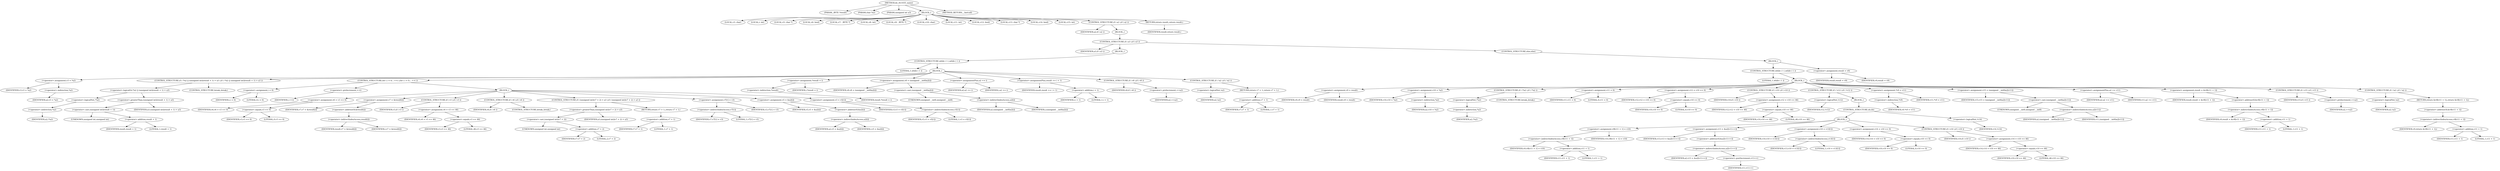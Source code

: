digraph do_rfc1035_name {  
"1000114" [label = "(METHOD,do_rfc1035_name)" ]
"1000115" [label = "(PARAM,_BYTE *result)" ]
"1000116" [label = "(PARAM,char *a2)" ]
"1000117" [label = "(PARAM,unsigned int a3)" ]
"1000118" [label = "(BLOCK,,)" ]
"1000119" [label = "(LOCAL,v3: char)" ]
"1000120" [label = "(LOCAL,i: int)" ]
"1000121" [label = "(LOCAL,v5: char *)" ]
"1000122" [label = "(LOCAL,v6: bool)" ]
"1000123" [label = "(LOCAL,v7: _BYTE *)" ]
"1000124" [label = "(LOCAL,v8: int)" ]
"1000125" [label = "(LOCAL,v9: _BYTE *)" ]
"1000126" [label = "(LOCAL,v10: char)" ]
"1000127" [label = "(LOCAL,v11: int)" ]
"1000128" [label = "(LOCAL,v12: bool)" ]
"1000129" [label = "(LOCAL,v13: char *)" ]
"1000130" [label = "(LOCAL,v14: bool)" ]
"1000131" [label = "(LOCAL,v15: int)" ]
"1000132" [label = "(CONTROL_STRUCTURE,if ( a2 ),if ( a2 ))" ]
"1000133" [label = "(IDENTIFIER,a2,if ( a2 ))" ]
"1000134" [label = "(BLOCK,,)" ]
"1000135" [label = "(CONTROL_STRUCTURE,if ( a3 ),if ( a3 ))" ]
"1000136" [label = "(IDENTIFIER,a3,if ( a3 ))" ]
"1000137" [label = "(BLOCK,,)" ]
"1000138" [label = "(CONTROL_STRUCTURE,while ( 1 ),while ( 1 ))" ]
"1000139" [label = "(LITERAL,1,while ( 1 ))" ]
"1000140" [label = "(BLOCK,,)" ]
"1000141" [label = "(<operator>.assignment,v3 = *a2)" ]
"1000142" [label = "(IDENTIFIER,v3,v3 = *a2)" ]
"1000143" [label = "(<operator>.indirection,*a2)" ]
"1000144" [label = "(IDENTIFIER,a2,v3 = *a2)" ]
"1000145" [label = "(CONTROL_STRUCTURE,if ( !*a2 || (unsigned int)(result + 1) > a3 ),if ( !*a2 || (unsigned int)(result + 1) > a3 ))" ]
"1000146" [label = "(<operator>.logicalOr,!*a2 || (unsigned int)(result + 1) > a3)" ]
"1000147" [label = "(<operator>.logicalNot,!*a2)" ]
"1000148" [label = "(<operator>.indirection,*a2)" ]
"1000149" [label = "(IDENTIFIER,a2,!*a2)" ]
"1000150" [label = "(<operator>.greaterThan,(unsigned int)(result + 1) > a3)" ]
"1000151" [label = "(<operator>.cast,(unsigned int)(result + 1))" ]
"1000152" [label = "(UNKNOWN,unsigned int,unsigned int)" ]
"1000153" [label = "(<operator>.addition,result + 1)" ]
"1000154" [label = "(IDENTIFIER,result,result + 1)" ]
"1000155" [label = "(LITERAL,1,result + 1)" ]
"1000156" [label = "(IDENTIFIER,a3,(unsigned int)(result + 1) > a3)" ]
"1000157" [label = "(CONTROL_STRUCTURE,break;,break;)" ]
"1000158" [label = "(CONTROL_STRUCTURE,for ( i = 0; ; ++i ),for ( i = 0; ; ++i ))" ]
"1000159" [label = "(<operator>.assignment,i = 0)" ]
"1000160" [label = "(IDENTIFIER,i,i = 0)" ]
"1000161" [label = "(LITERAL,0,i = 0)" ]
"1000162" [label = "(<operator>.preIncrement,++i)" ]
"1000163" [label = "(IDENTIFIER,i,++i)" ]
"1000164" [label = "(BLOCK,,)" ]
"1000165" [label = "(<operator>.assignment,v6 = v3 == 0)" ]
"1000166" [label = "(IDENTIFIER,v6,v6 = v3 == 0)" ]
"1000167" [label = "(<operator>.equals,v3 == 0)" ]
"1000168" [label = "(IDENTIFIER,v3,v3 == 0)" ]
"1000169" [label = "(LITERAL,0,v3 == 0)" ]
"1000170" [label = "(<operator>.assignment,v7 = &result[i])" ]
"1000171" [label = "(IDENTIFIER,v7,v7 = &result[i])" ]
"1000172" [label = "(<operator>.addressOf,&result[i])" ]
"1000173" [label = "(<operator>.indirectIndexAccess,result[i])" ]
"1000174" [label = "(IDENTIFIER,result,v7 = &result[i])" ]
"1000175" [label = "(IDENTIFIER,i,v7 = &result[i])" ]
"1000176" [label = "(CONTROL_STRUCTURE,if ( v3 ),if ( v3 ))" ]
"1000177" [label = "(IDENTIFIER,v3,if ( v3 ))" ]
"1000178" [label = "(<operator>.assignment,v6 = v3 == 46)" ]
"1000179" [label = "(IDENTIFIER,v6,v6 = v3 == 46)" ]
"1000180" [label = "(<operator>.equals,v3 == 46)" ]
"1000181" [label = "(IDENTIFIER,v3,v3 == 46)" ]
"1000182" [label = "(LITERAL,46,v3 == 46)" ]
"1000183" [label = "(CONTROL_STRUCTURE,if ( v6 ),if ( v6 ))" ]
"1000184" [label = "(IDENTIFIER,v6,if ( v6 ))" ]
"1000185" [label = "(CONTROL_STRUCTURE,break;,break;)" ]
"1000186" [label = "(CONTROL_STRUCTURE,if ( (unsigned int)(v7 + 2) > a3 ),if ( (unsigned int)(v7 + 2) > a3 ))" ]
"1000187" [label = "(<operator>.greaterThan,(unsigned int)(v7 + 2) > a3)" ]
"1000188" [label = "(<operator>.cast,(unsigned int)(v7 + 2))" ]
"1000189" [label = "(UNKNOWN,unsigned int,unsigned int)" ]
"1000190" [label = "(<operator>.addition,v7 + 2)" ]
"1000191" [label = "(IDENTIFIER,v7,v7 + 2)" ]
"1000192" [label = "(LITERAL,2,v7 + 2)" ]
"1000193" [label = "(IDENTIFIER,a3,(unsigned int)(v7 + 2) > a3)" ]
"1000194" [label = "(RETURN,return v7 + 1;,return v7 + 1;)" ]
"1000195" [label = "(<operator>.addition,v7 + 1)" ]
"1000196" [label = "(IDENTIFIER,v7,v7 + 1)" ]
"1000197" [label = "(LITERAL,1,v7 + 1)" ]
"1000198" [label = "(<operator>.assignment,v7[1] = v3)" ]
"1000199" [label = "(<operator>.indirectIndexAccess,v7[1])" ]
"1000200" [label = "(IDENTIFIER,v7,v7[1] = v3)" ]
"1000201" [label = "(LITERAL,1,v7[1] = v3)" ]
"1000202" [label = "(IDENTIFIER,v3,v7[1] = v3)" ]
"1000203" [label = "(<operator>.assignment,v5 = &a2[i])" ]
"1000204" [label = "(IDENTIFIER,v5,v5 = &a2[i])" ]
"1000205" [label = "(<operator>.addressOf,&a2[i])" ]
"1000206" [label = "(<operator>.indirectIndexAccess,a2[i])" ]
"1000207" [label = "(IDENTIFIER,a2,v5 = &a2[i])" ]
"1000208" [label = "(IDENTIFIER,i,v5 = &a2[i])" ]
"1000209" [label = "(<operator>.assignment,v3 = v5[1])" ]
"1000210" [label = "(IDENTIFIER,v3,v3 = v5[1])" ]
"1000211" [label = "(<operator>.indirectIndexAccess,v5[1])" ]
"1000212" [label = "(IDENTIFIER,v5,v3 = v5[1])" ]
"1000213" [label = "(LITERAL,1,v3 = v5[1])" ]
"1000214" [label = "(<operator>.assignment,*result = i)" ]
"1000215" [label = "(<operator>.indirection,*result)" ]
"1000216" [label = "(IDENTIFIER,result,*result = i)" ]
"1000217" [label = "(IDENTIFIER,i,*result = i)" ]
"1000218" [label = "(<operator>.assignment,v8 = (unsigned __int8)a2[i])" ]
"1000219" [label = "(IDENTIFIER,v8,v8 = (unsigned __int8)a2[i])" ]
"1000220" [label = "(<operator>.cast,(unsigned __int8)a2[i])" ]
"1000221" [label = "(UNKNOWN,unsigned __int8,unsigned __int8)" ]
"1000222" [label = "(<operator>.indirectIndexAccess,a2[i])" ]
"1000223" [label = "(IDENTIFIER,a2,(unsigned __int8)a2[i])" ]
"1000224" [label = "(IDENTIFIER,i,(unsigned __int8)a2[i])" ]
"1000225" [label = "(<operator>.assignmentPlus,a2 += i)" ]
"1000226" [label = "(IDENTIFIER,a2,a2 += i)" ]
"1000227" [label = "(IDENTIFIER,i,a2 += i)" ]
"1000228" [label = "(<operator>.assignmentPlus,result += i + 1)" ]
"1000229" [label = "(IDENTIFIER,result,result += i + 1)" ]
"1000230" [label = "(<operator>.addition,i + 1)" ]
"1000231" [label = "(IDENTIFIER,i,i + 1)" ]
"1000232" [label = "(LITERAL,1,i + 1)" ]
"1000233" [label = "(CONTROL_STRUCTURE,if ( v8 ),if ( v8 ))" ]
"1000234" [label = "(IDENTIFIER,v8,if ( v8 ))" ]
"1000235" [label = "(<operator>.preIncrement,++a2)" ]
"1000236" [label = "(IDENTIFIER,a2,++a2)" ]
"1000237" [label = "(CONTROL_STRUCTURE,if ( !a2 ),if ( !a2 ))" ]
"1000238" [label = "(<operator>.logicalNot,!a2)" ]
"1000239" [label = "(IDENTIFIER,a2,!a2)" ]
"1000240" [label = "(RETURN,return v7 + 1;,return v7 + 1;)" ]
"1000241" [label = "(<operator>.addition,v7 + 1)" ]
"1000242" [label = "(IDENTIFIER,v7,v7 + 1)" ]
"1000243" [label = "(LITERAL,1,v7 + 1)" ]
"1000244" [label = "(CONTROL_STRUCTURE,else,else)" ]
"1000245" [label = "(BLOCK,,)" ]
"1000246" [label = "(CONTROL_STRUCTURE,while ( 1 ),while ( 1 ))" ]
"1000247" [label = "(LITERAL,1,while ( 1 ))" ]
"1000248" [label = "(BLOCK,,)" ]
"1000249" [label = "(<operator>.assignment,v9 = result)" ]
"1000250" [label = "(IDENTIFIER,v9,v9 = result)" ]
"1000251" [label = "(IDENTIFIER,result,v9 = result)" ]
"1000252" [label = "(<operator>.assignment,v10 = *a2)" ]
"1000253" [label = "(IDENTIFIER,v10,v10 = *a2)" ]
"1000254" [label = "(<operator>.indirection,*a2)" ]
"1000255" [label = "(IDENTIFIER,a2,v10 = *a2)" ]
"1000256" [label = "(CONTROL_STRUCTURE,if ( !*a2 ),if ( !*a2 ))" ]
"1000257" [label = "(<operator>.logicalNot,!*a2)" ]
"1000258" [label = "(<operator>.indirection,*a2)" ]
"1000259" [label = "(IDENTIFIER,a2,!*a2)" ]
"1000260" [label = "(CONTROL_STRUCTURE,break;,break;)" ]
"1000261" [label = "(<operator>.assignment,v11 = 0)" ]
"1000262" [label = "(IDENTIFIER,v11,v11 = 0)" ]
"1000263" [label = "(LITERAL,0,v11 = 0)" ]
"1000264" [label = "(<operator>.assignment,v12 = v10 == 0)" ]
"1000265" [label = "(IDENTIFIER,v12,v12 = v10 == 0)" ]
"1000266" [label = "(<operator>.equals,v10 == 0)" ]
"1000267" [label = "(IDENTIFIER,v10,v10 == 0)" ]
"1000268" [label = "(LITERAL,0,v10 == 0)" ]
"1000269" [label = "(CONTROL_STRUCTURE,if ( v10 ),if ( v10 ))" ]
"1000270" [label = "(IDENTIFIER,v10,if ( v10 ))" ]
"1000271" [label = "(<operator>.assignment,v12 = v10 == 46)" ]
"1000272" [label = "(IDENTIFIER,v12,v12 = v10 == 46)" ]
"1000273" [label = "(<operator>.equals,v10 == 46)" ]
"1000274" [label = "(IDENTIFIER,v10,v10 == 46)" ]
"1000275" [label = "(LITERAL,46,v10 == 46)" ]
"1000276" [label = "(CONTROL_STRUCTURE,if ( !v12 ),if ( !v12 ))" ]
"1000277" [label = "(<operator>.logicalNot,!v12)" ]
"1000278" [label = "(IDENTIFIER,v12,!v12)" ]
"1000279" [label = "(BLOCK,,)" ]
"1000280" [label = "(CONTROL_STRUCTURE,do,do)" ]
"1000281" [label = "(BLOCK,,)" ]
"1000282" [label = "(<operator>.assignment,v9[v11 + 1] = v10)" ]
"1000283" [label = "(<operator>.indirectIndexAccess,v9[v11 + 1])" ]
"1000284" [label = "(IDENTIFIER,v9,v9[v11 + 1] = v10)" ]
"1000285" [label = "(<operator>.addition,v11 + 1)" ]
"1000286" [label = "(IDENTIFIER,v11,v11 + 1)" ]
"1000287" [label = "(LITERAL,1,v11 + 1)" ]
"1000288" [label = "(IDENTIFIER,v10,v9[v11 + 1] = v10)" ]
"1000289" [label = "(<operator>.assignment,v13 = &a2[v11++])" ]
"1000290" [label = "(IDENTIFIER,v13,v13 = &a2[v11++])" ]
"1000291" [label = "(<operator>.addressOf,&a2[v11++])" ]
"1000292" [label = "(<operator>.indirectIndexAccess,a2[v11++])" ]
"1000293" [label = "(IDENTIFIER,a2,v13 = &a2[v11++])" ]
"1000294" [label = "(<operator>.postIncrement,v11++)" ]
"1000295" [label = "(IDENTIFIER,v11,v11++)" ]
"1000296" [label = "(<operator>.assignment,v10 = v13[1])" ]
"1000297" [label = "(IDENTIFIER,v10,v10 = v13[1])" ]
"1000298" [label = "(<operator>.indirectIndexAccess,v13[1])" ]
"1000299" [label = "(IDENTIFIER,v13,v10 = v13[1])" ]
"1000300" [label = "(LITERAL,1,v10 = v13[1])" ]
"1000301" [label = "(<operator>.assignment,v14 = v10 == 0)" ]
"1000302" [label = "(IDENTIFIER,v14,v14 = v10 == 0)" ]
"1000303" [label = "(<operator>.equals,v10 == 0)" ]
"1000304" [label = "(IDENTIFIER,v10,v10 == 0)" ]
"1000305" [label = "(LITERAL,0,v10 == 0)" ]
"1000306" [label = "(CONTROL_STRUCTURE,if ( v10 ),if ( v10 ))" ]
"1000307" [label = "(IDENTIFIER,v10,if ( v10 ))" ]
"1000308" [label = "(<operator>.assignment,v14 = v10 == 46)" ]
"1000309" [label = "(IDENTIFIER,v14,v14 = v10 == 46)" ]
"1000310" [label = "(<operator>.equals,v10 == 46)" ]
"1000311" [label = "(IDENTIFIER,v10,v10 == 46)" ]
"1000312" [label = "(LITERAL,46,v10 == 46)" ]
"1000313" [label = "(<operator>.logicalNot,!v14)" ]
"1000314" [label = "(IDENTIFIER,v14,!v14)" ]
"1000315" [label = "(<operator>.assignment,*v9 = v11)" ]
"1000316" [label = "(<operator>.indirection,*v9)" ]
"1000317" [label = "(IDENTIFIER,v9,*v9 = v11)" ]
"1000318" [label = "(IDENTIFIER,v11,*v9 = v11)" ]
"1000319" [label = "(<operator>.assignment,v15 = (unsigned __int8)a2[v11])" ]
"1000320" [label = "(IDENTIFIER,v15,v15 = (unsigned __int8)a2[v11])" ]
"1000321" [label = "(<operator>.cast,(unsigned __int8)a2[v11])" ]
"1000322" [label = "(UNKNOWN,unsigned __int8,unsigned __int8)" ]
"1000323" [label = "(<operator>.indirectIndexAccess,a2[v11])" ]
"1000324" [label = "(IDENTIFIER,a2,(unsigned __int8)a2[v11])" ]
"1000325" [label = "(IDENTIFIER,v11,(unsigned __int8)a2[v11])" ]
"1000326" [label = "(<operator>.assignmentPlus,a2 += v11)" ]
"1000327" [label = "(IDENTIFIER,a2,a2 += v11)" ]
"1000328" [label = "(IDENTIFIER,v11,a2 += v11)" ]
"1000329" [label = "(<operator>.assignment,result = &v9[v11 + 1])" ]
"1000330" [label = "(IDENTIFIER,result,result = &v9[v11 + 1])" ]
"1000331" [label = "(<operator>.addressOf,&v9[v11 + 1])" ]
"1000332" [label = "(<operator>.indirectIndexAccess,v9[v11 + 1])" ]
"1000333" [label = "(IDENTIFIER,v9,result = &v9[v11 + 1])" ]
"1000334" [label = "(<operator>.addition,v11 + 1)" ]
"1000335" [label = "(IDENTIFIER,v11,v11 + 1)" ]
"1000336" [label = "(LITERAL,1,v11 + 1)" ]
"1000337" [label = "(CONTROL_STRUCTURE,if ( v15 ),if ( v15 ))" ]
"1000338" [label = "(IDENTIFIER,v15,if ( v15 ))" ]
"1000339" [label = "(<operator>.preIncrement,++a2)" ]
"1000340" [label = "(IDENTIFIER,a2,++a2)" ]
"1000341" [label = "(CONTROL_STRUCTURE,if ( !a2 ),if ( !a2 ))" ]
"1000342" [label = "(<operator>.logicalNot,!a2)" ]
"1000343" [label = "(IDENTIFIER,a2,!a2)" ]
"1000344" [label = "(RETURN,return &v9[v11 + 1];,return &v9[v11 + 1];)" ]
"1000345" [label = "(<operator>.addressOf,&v9[v11 + 1])" ]
"1000346" [label = "(<operator>.indirectIndexAccess,v9[v11 + 1])" ]
"1000347" [label = "(IDENTIFIER,v9,return &v9[v11 + 1];)" ]
"1000348" [label = "(<operator>.addition,v11 + 1)" ]
"1000349" [label = "(IDENTIFIER,v11,v11 + 1)" ]
"1000350" [label = "(LITERAL,1,v11 + 1)" ]
"1000351" [label = "(<operator>.assignment,result = v9)" ]
"1000352" [label = "(IDENTIFIER,result,result = v9)" ]
"1000353" [label = "(IDENTIFIER,v9,result = v9)" ]
"1000354" [label = "(RETURN,return result;,return result;)" ]
"1000355" [label = "(IDENTIFIER,result,return result;)" ]
"1000356" [label = "(METHOD_RETURN,__fastcall)" ]
  "1000114" -> "1000115" 
  "1000114" -> "1000116" 
  "1000114" -> "1000117" 
  "1000114" -> "1000118" 
  "1000114" -> "1000356" 
  "1000118" -> "1000119" 
  "1000118" -> "1000120" 
  "1000118" -> "1000121" 
  "1000118" -> "1000122" 
  "1000118" -> "1000123" 
  "1000118" -> "1000124" 
  "1000118" -> "1000125" 
  "1000118" -> "1000126" 
  "1000118" -> "1000127" 
  "1000118" -> "1000128" 
  "1000118" -> "1000129" 
  "1000118" -> "1000130" 
  "1000118" -> "1000131" 
  "1000118" -> "1000132" 
  "1000118" -> "1000354" 
  "1000132" -> "1000133" 
  "1000132" -> "1000134" 
  "1000134" -> "1000135" 
  "1000135" -> "1000136" 
  "1000135" -> "1000137" 
  "1000135" -> "1000244" 
  "1000137" -> "1000138" 
  "1000138" -> "1000139" 
  "1000138" -> "1000140" 
  "1000140" -> "1000141" 
  "1000140" -> "1000145" 
  "1000140" -> "1000158" 
  "1000140" -> "1000214" 
  "1000140" -> "1000218" 
  "1000140" -> "1000225" 
  "1000140" -> "1000228" 
  "1000140" -> "1000233" 
  "1000140" -> "1000237" 
  "1000141" -> "1000142" 
  "1000141" -> "1000143" 
  "1000143" -> "1000144" 
  "1000145" -> "1000146" 
  "1000145" -> "1000157" 
  "1000146" -> "1000147" 
  "1000146" -> "1000150" 
  "1000147" -> "1000148" 
  "1000148" -> "1000149" 
  "1000150" -> "1000151" 
  "1000150" -> "1000156" 
  "1000151" -> "1000152" 
  "1000151" -> "1000153" 
  "1000153" -> "1000154" 
  "1000153" -> "1000155" 
  "1000158" -> "1000159" 
  "1000158" -> "1000162" 
  "1000158" -> "1000164" 
  "1000159" -> "1000160" 
  "1000159" -> "1000161" 
  "1000162" -> "1000163" 
  "1000164" -> "1000165" 
  "1000164" -> "1000170" 
  "1000164" -> "1000176" 
  "1000164" -> "1000183" 
  "1000164" -> "1000186" 
  "1000164" -> "1000198" 
  "1000164" -> "1000203" 
  "1000164" -> "1000209" 
  "1000165" -> "1000166" 
  "1000165" -> "1000167" 
  "1000167" -> "1000168" 
  "1000167" -> "1000169" 
  "1000170" -> "1000171" 
  "1000170" -> "1000172" 
  "1000172" -> "1000173" 
  "1000173" -> "1000174" 
  "1000173" -> "1000175" 
  "1000176" -> "1000177" 
  "1000176" -> "1000178" 
  "1000178" -> "1000179" 
  "1000178" -> "1000180" 
  "1000180" -> "1000181" 
  "1000180" -> "1000182" 
  "1000183" -> "1000184" 
  "1000183" -> "1000185" 
  "1000186" -> "1000187" 
  "1000186" -> "1000194" 
  "1000187" -> "1000188" 
  "1000187" -> "1000193" 
  "1000188" -> "1000189" 
  "1000188" -> "1000190" 
  "1000190" -> "1000191" 
  "1000190" -> "1000192" 
  "1000194" -> "1000195" 
  "1000195" -> "1000196" 
  "1000195" -> "1000197" 
  "1000198" -> "1000199" 
  "1000198" -> "1000202" 
  "1000199" -> "1000200" 
  "1000199" -> "1000201" 
  "1000203" -> "1000204" 
  "1000203" -> "1000205" 
  "1000205" -> "1000206" 
  "1000206" -> "1000207" 
  "1000206" -> "1000208" 
  "1000209" -> "1000210" 
  "1000209" -> "1000211" 
  "1000211" -> "1000212" 
  "1000211" -> "1000213" 
  "1000214" -> "1000215" 
  "1000214" -> "1000217" 
  "1000215" -> "1000216" 
  "1000218" -> "1000219" 
  "1000218" -> "1000220" 
  "1000220" -> "1000221" 
  "1000220" -> "1000222" 
  "1000222" -> "1000223" 
  "1000222" -> "1000224" 
  "1000225" -> "1000226" 
  "1000225" -> "1000227" 
  "1000228" -> "1000229" 
  "1000228" -> "1000230" 
  "1000230" -> "1000231" 
  "1000230" -> "1000232" 
  "1000233" -> "1000234" 
  "1000233" -> "1000235" 
  "1000235" -> "1000236" 
  "1000237" -> "1000238" 
  "1000237" -> "1000240" 
  "1000238" -> "1000239" 
  "1000240" -> "1000241" 
  "1000241" -> "1000242" 
  "1000241" -> "1000243" 
  "1000244" -> "1000245" 
  "1000245" -> "1000246" 
  "1000245" -> "1000351" 
  "1000246" -> "1000247" 
  "1000246" -> "1000248" 
  "1000248" -> "1000249" 
  "1000248" -> "1000252" 
  "1000248" -> "1000256" 
  "1000248" -> "1000261" 
  "1000248" -> "1000264" 
  "1000248" -> "1000269" 
  "1000248" -> "1000276" 
  "1000248" -> "1000315" 
  "1000248" -> "1000319" 
  "1000248" -> "1000326" 
  "1000248" -> "1000329" 
  "1000248" -> "1000337" 
  "1000248" -> "1000341" 
  "1000249" -> "1000250" 
  "1000249" -> "1000251" 
  "1000252" -> "1000253" 
  "1000252" -> "1000254" 
  "1000254" -> "1000255" 
  "1000256" -> "1000257" 
  "1000256" -> "1000260" 
  "1000257" -> "1000258" 
  "1000258" -> "1000259" 
  "1000261" -> "1000262" 
  "1000261" -> "1000263" 
  "1000264" -> "1000265" 
  "1000264" -> "1000266" 
  "1000266" -> "1000267" 
  "1000266" -> "1000268" 
  "1000269" -> "1000270" 
  "1000269" -> "1000271" 
  "1000271" -> "1000272" 
  "1000271" -> "1000273" 
  "1000273" -> "1000274" 
  "1000273" -> "1000275" 
  "1000276" -> "1000277" 
  "1000276" -> "1000279" 
  "1000277" -> "1000278" 
  "1000279" -> "1000280" 
  "1000280" -> "1000281" 
  "1000280" -> "1000313" 
  "1000281" -> "1000282" 
  "1000281" -> "1000289" 
  "1000281" -> "1000296" 
  "1000281" -> "1000301" 
  "1000281" -> "1000306" 
  "1000282" -> "1000283" 
  "1000282" -> "1000288" 
  "1000283" -> "1000284" 
  "1000283" -> "1000285" 
  "1000285" -> "1000286" 
  "1000285" -> "1000287" 
  "1000289" -> "1000290" 
  "1000289" -> "1000291" 
  "1000291" -> "1000292" 
  "1000292" -> "1000293" 
  "1000292" -> "1000294" 
  "1000294" -> "1000295" 
  "1000296" -> "1000297" 
  "1000296" -> "1000298" 
  "1000298" -> "1000299" 
  "1000298" -> "1000300" 
  "1000301" -> "1000302" 
  "1000301" -> "1000303" 
  "1000303" -> "1000304" 
  "1000303" -> "1000305" 
  "1000306" -> "1000307" 
  "1000306" -> "1000308" 
  "1000308" -> "1000309" 
  "1000308" -> "1000310" 
  "1000310" -> "1000311" 
  "1000310" -> "1000312" 
  "1000313" -> "1000314" 
  "1000315" -> "1000316" 
  "1000315" -> "1000318" 
  "1000316" -> "1000317" 
  "1000319" -> "1000320" 
  "1000319" -> "1000321" 
  "1000321" -> "1000322" 
  "1000321" -> "1000323" 
  "1000323" -> "1000324" 
  "1000323" -> "1000325" 
  "1000326" -> "1000327" 
  "1000326" -> "1000328" 
  "1000329" -> "1000330" 
  "1000329" -> "1000331" 
  "1000331" -> "1000332" 
  "1000332" -> "1000333" 
  "1000332" -> "1000334" 
  "1000334" -> "1000335" 
  "1000334" -> "1000336" 
  "1000337" -> "1000338" 
  "1000337" -> "1000339" 
  "1000339" -> "1000340" 
  "1000341" -> "1000342" 
  "1000341" -> "1000344" 
  "1000342" -> "1000343" 
  "1000344" -> "1000345" 
  "1000345" -> "1000346" 
  "1000346" -> "1000347" 
  "1000346" -> "1000348" 
  "1000348" -> "1000349" 
  "1000348" -> "1000350" 
  "1000351" -> "1000352" 
  "1000351" -> "1000353" 
  "1000354" -> "1000355" 
}
